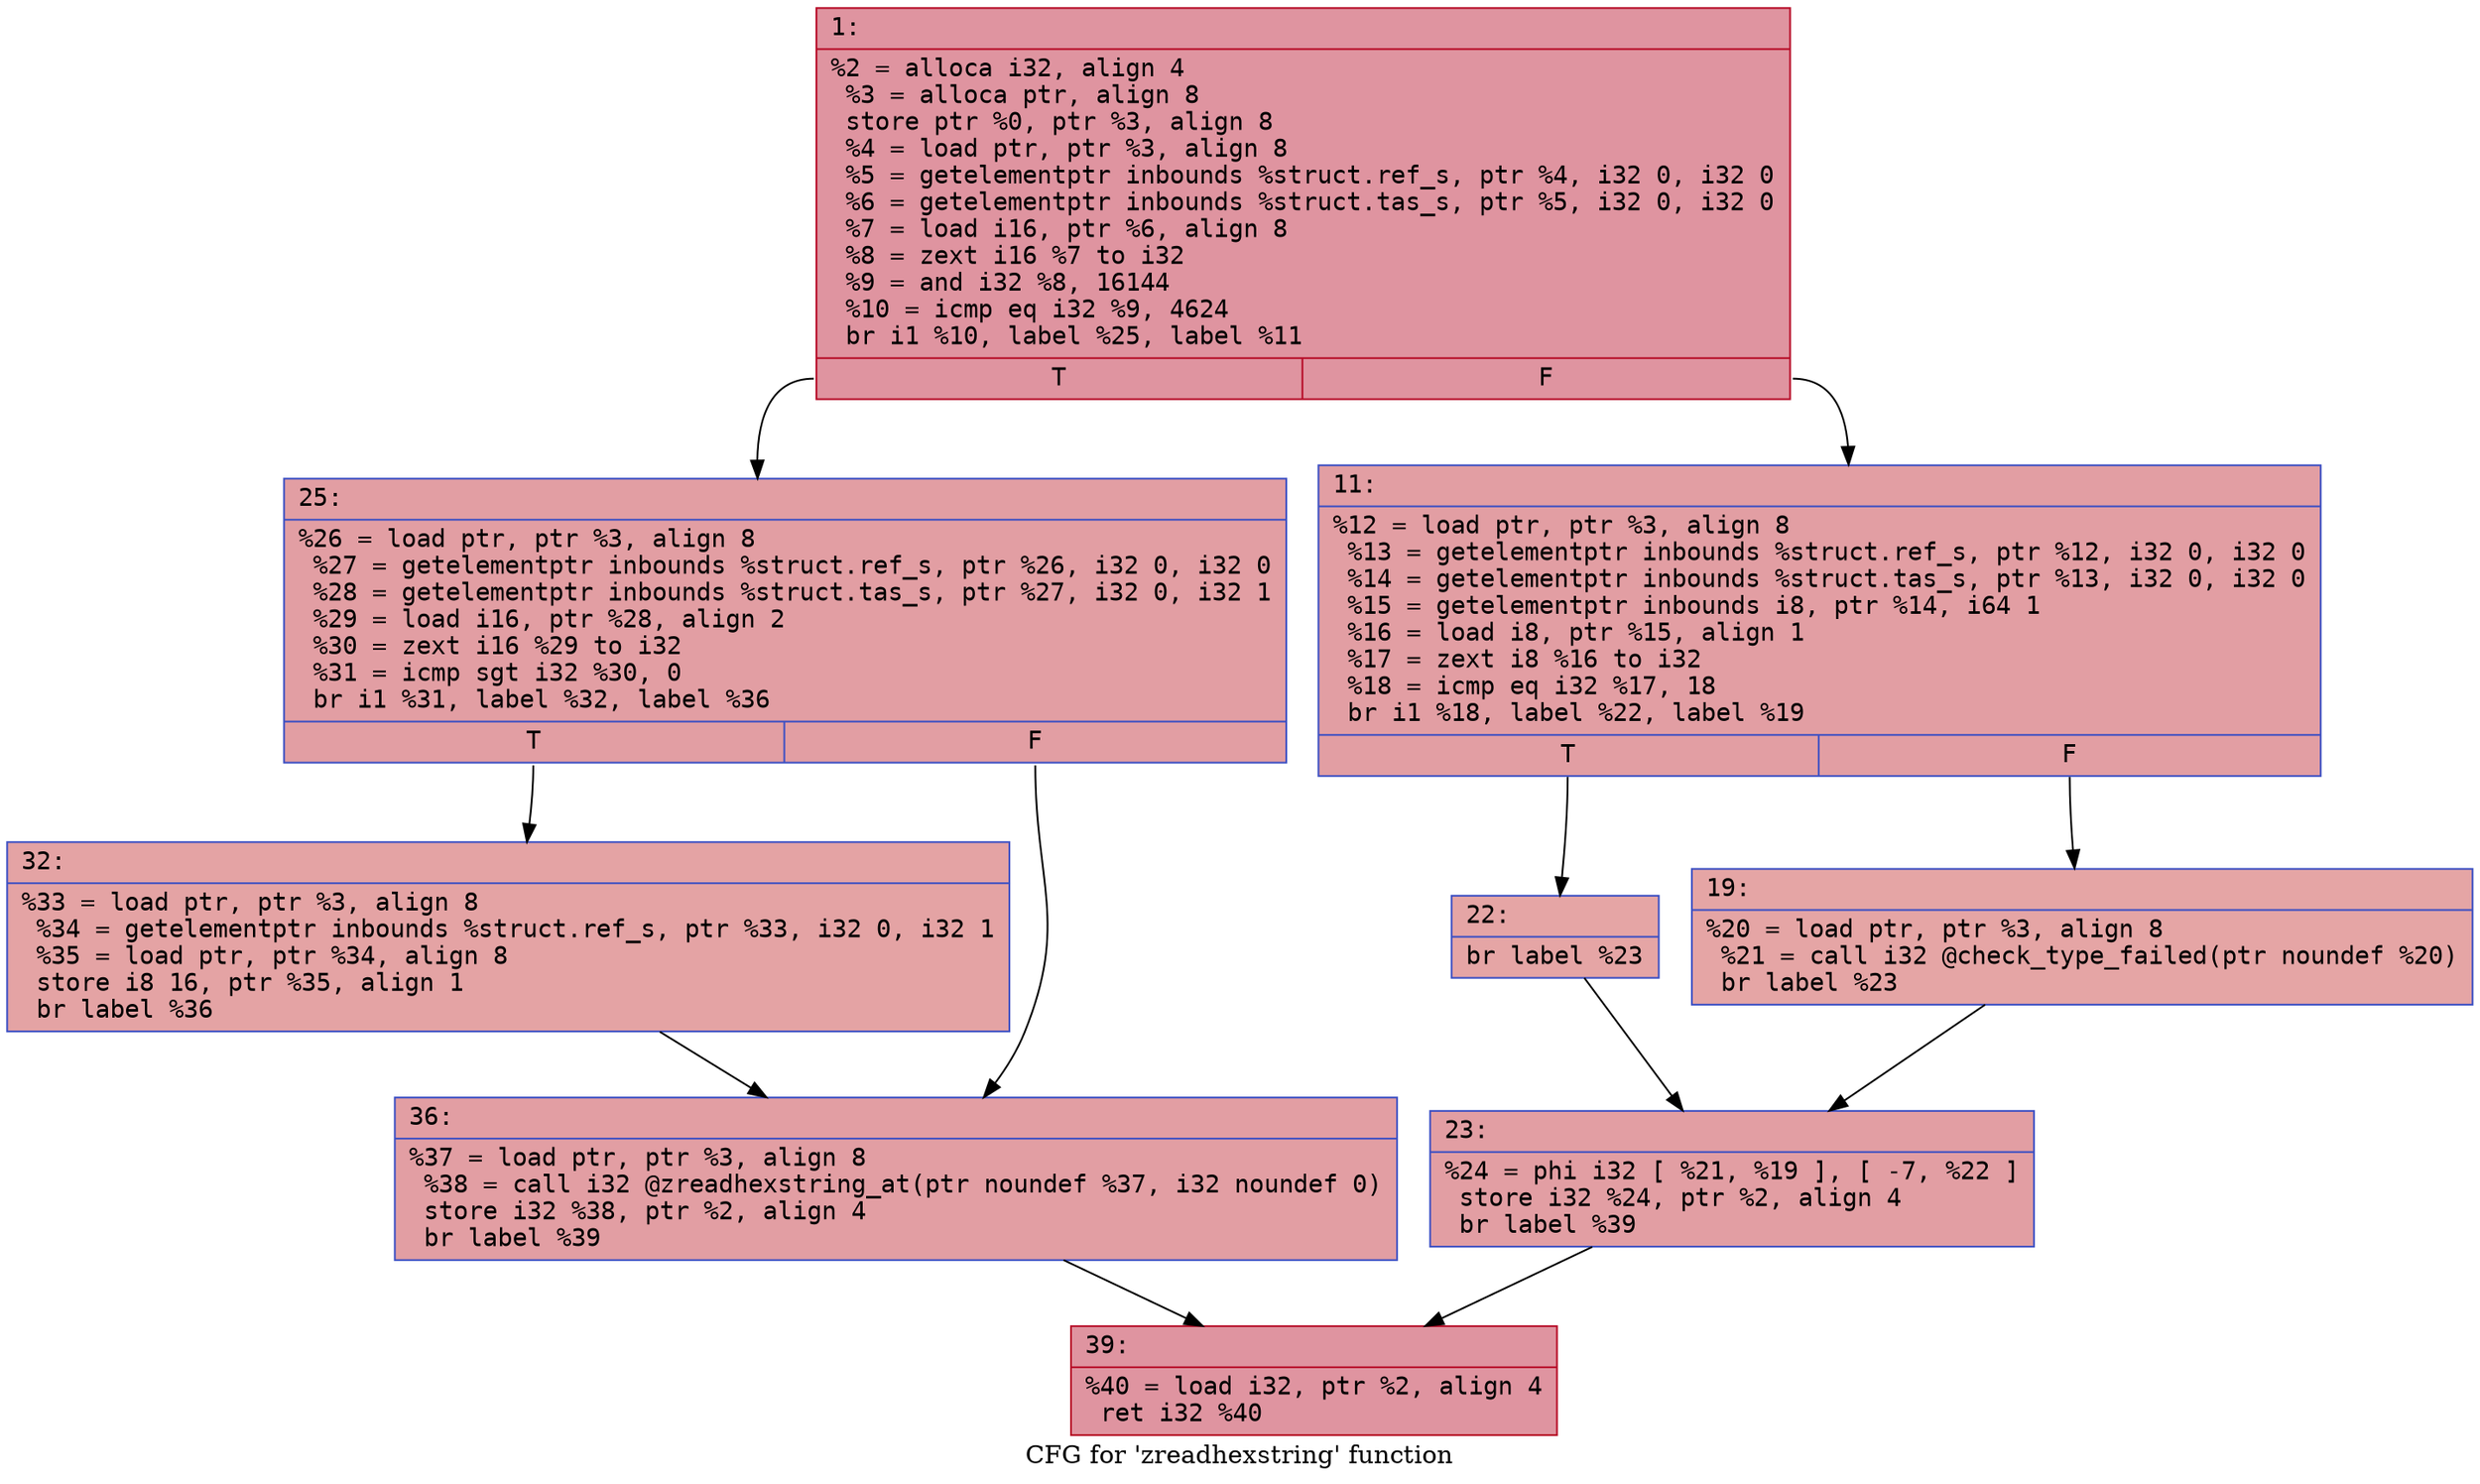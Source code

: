 digraph "CFG for 'zreadhexstring' function" {
	label="CFG for 'zreadhexstring' function";

	Node0x600001a1df40 [shape=record,color="#b70d28ff", style=filled, fillcolor="#b70d2870" fontname="Courier",label="{1:\l|  %2 = alloca i32, align 4\l  %3 = alloca ptr, align 8\l  store ptr %0, ptr %3, align 8\l  %4 = load ptr, ptr %3, align 8\l  %5 = getelementptr inbounds %struct.ref_s, ptr %4, i32 0, i32 0\l  %6 = getelementptr inbounds %struct.tas_s, ptr %5, i32 0, i32 0\l  %7 = load i16, ptr %6, align 8\l  %8 = zext i16 %7 to i32\l  %9 = and i32 %8, 16144\l  %10 = icmp eq i32 %9, 4624\l  br i1 %10, label %25, label %11\l|{<s0>T|<s1>F}}"];
	Node0x600001a1df40:s0 -> Node0x600001a1e0d0[tooltip="1 -> 25\nProbability 50.00%" ];
	Node0x600001a1df40:s1 -> Node0x600001a1df90[tooltip="1 -> 11\nProbability 50.00%" ];
	Node0x600001a1df90 [shape=record,color="#3d50c3ff", style=filled, fillcolor="#be242e70" fontname="Courier",label="{11:\l|  %12 = load ptr, ptr %3, align 8\l  %13 = getelementptr inbounds %struct.ref_s, ptr %12, i32 0, i32 0\l  %14 = getelementptr inbounds %struct.tas_s, ptr %13, i32 0, i32 0\l  %15 = getelementptr inbounds i8, ptr %14, i64 1\l  %16 = load i8, ptr %15, align 1\l  %17 = zext i8 %16 to i32\l  %18 = icmp eq i32 %17, 18\l  br i1 %18, label %22, label %19\l|{<s0>T|<s1>F}}"];
	Node0x600001a1df90:s0 -> Node0x600001a1e030[tooltip="11 -> 22\nProbability 50.00%" ];
	Node0x600001a1df90:s1 -> Node0x600001a1dfe0[tooltip="11 -> 19\nProbability 50.00%" ];
	Node0x600001a1dfe0 [shape=record,color="#3d50c3ff", style=filled, fillcolor="#c5333470" fontname="Courier",label="{19:\l|  %20 = load ptr, ptr %3, align 8\l  %21 = call i32 @check_type_failed(ptr noundef %20)\l  br label %23\l}"];
	Node0x600001a1dfe0 -> Node0x600001a1e080[tooltip="19 -> 23\nProbability 100.00%" ];
	Node0x600001a1e030 [shape=record,color="#3d50c3ff", style=filled, fillcolor="#c5333470" fontname="Courier",label="{22:\l|  br label %23\l}"];
	Node0x600001a1e030 -> Node0x600001a1e080[tooltip="22 -> 23\nProbability 100.00%" ];
	Node0x600001a1e080 [shape=record,color="#3d50c3ff", style=filled, fillcolor="#be242e70" fontname="Courier",label="{23:\l|  %24 = phi i32 [ %21, %19 ], [ -7, %22 ]\l  store i32 %24, ptr %2, align 4\l  br label %39\l}"];
	Node0x600001a1e080 -> Node0x600001a1e1c0[tooltip="23 -> 39\nProbability 100.00%" ];
	Node0x600001a1e0d0 [shape=record,color="#3d50c3ff", style=filled, fillcolor="#be242e70" fontname="Courier",label="{25:\l|  %26 = load ptr, ptr %3, align 8\l  %27 = getelementptr inbounds %struct.ref_s, ptr %26, i32 0, i32 0\l  %28 = getelementptr inbounds %struct.tas_s, ptr %27, i32 0, i32 1\l  %29 = load i16, ptr %28, align 2\l  %30 = zext i16 %29 to i32\l  %31 = icmp sgt i32 %30, 0\l  br i1 %31, label %32, label %36\l|{<s0>T|<s1>F}}"];
	Node0x600001a1e0d0:s0 -> Node0x600001a1e120[tooltip="25 -> 32\nProbability 62.50%" ];
	Node0x600001a1e0d0:s1 -> Node0x600001a1e170[tooltip="25 -> 36\nProbability 37.50%" ];
	Node0x600001a1e120 [shape=record,color="#3d50c3ff", style=filled, fillcolor="#c32e3170" fontname="Courier",label="{32:\l|  %33 = load ptr, ptr %3, align 8\l  %34 = getelementptr inbounds %struct.ref_s, ptr %33, i32 0, i32 1\l  %35 = load ptr, ptr %34, align 8\l  store i8 16, ptr %35, align 1\l  br label %36\l}"];
	Node0x600001a1e120 -> Node0x600001a1e170[tooltip="32 -> 36\nProbability 100.00%" ];
	Node0x600001a1e170 [shape=record,color="#3d50c3ff", style=filled, fillcolor="#be242e70" fontname="Courier",label="{36:\l|  %37 = load ptr, ptr %3, align 8\l  %38 = call i32 @zreadhexstring_at(ptr noundef %37, i32 noundef 0)\l  store i32 %38, ptr %2, align 4\l  br label %39\l}"];
	Node0x600001a1e170 -> Node0x600001a1e1c0[tooltip="36 -> 39\nProbability 100.00%" ];
	Node0x600001a1e1c0 [shape=record,color="#b70d28ff", style=filled, fillcolor="#b70d2870" fontname="Courier",label="{39:\l|  %40 = load i32, ptr %2, align 4\l  ret i32 %40\l}"];
}
